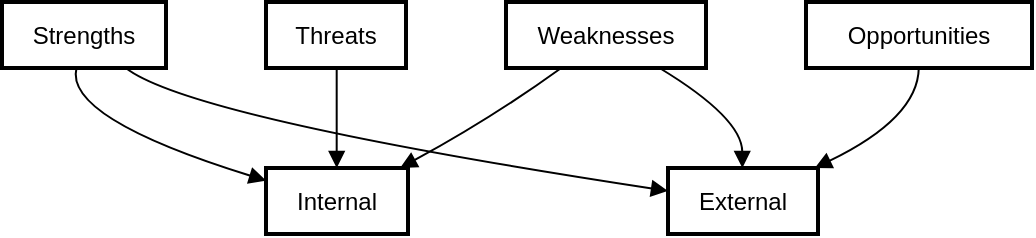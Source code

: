 <mxfile version="21.3.7" type="github">
  <diagram name="Page-1" id="qzC2SNtWhSyA_4ZzGiiV">
    <mxGraphModel>
      <root>
        <mxCell id="0" />
        <mxCell id="1" parent="0" />
        <mxCell id="2" value="Strengths" style="whiteSpace=wrap;strokeWidth=2;" vertex="1" parent="1">
          <mxGeometry width="82" height="33" as="geometry" />
        </mxCell>
        <mxCell id="3" value="Internal" style="whiteSpace=wrap;strokeWidth=2;" vertex="1" parent="1">
          <mxGeometry x="132" y="83" width="71" height="33" as="geometry" />
        </mxCell>
        <mxCell id="4" value="External" style="whiteSpace=wrap;strokeWidth=2;" vertex="1" parent="1">
          <mxGeometry x="333" y="83" width="75" height="33" as="geometry" />
        </mxCell>
        <mxCell id="5" value="Weaknesses" style="whiteSpace=wrap;strokeWidth=2;" vertex="1" parent="1">
          <mxGeometry x="252" width="100" height="33" as="geometry" />
        </mxCell>
        <mxCell id="6" value="Opportunities" style="whiteSpace=wrap;strokeWidth=2;" vertex="1" parent="1">
          <mxGeometry x="402" width="113" height="33" as="geometry" />
        </mxCell>
        <mxCell id="7" value="Threats" style="whiteSpace=wrap;strokeWidth=2;" vertex="1" parent="1">
          <mxGeometry x="132" width="70" height="33" as="geometry" />
        </mxCell>
        <mxCell id="8" value="" style="curved=1;startArrow=none;endArrow=block;exitX=0.453;exitY=1.012;entryX=-0.005;entryY=0.187;" edge="1" parent="1" source="2" target="3">
          <mxGeometry relative="1" as="geometry">
            <Array as="points">
              <mxPoint x="31" y="58" />
            </Array>
          </mxGeometry>
        </mxCell>
        <mxCell id="9" value="" style="curved=1;startArrow=none;endArrow=block;exitX=0.761;exitY=1.012;entryX=-0.003;entryY=0.347;" edge="1" parent="1" source="2" target="4">
          <mxGeometry relative="1" as="geometry">
            <Array as="points">
              <mxPoint x="94" y="58" />
            </Array>
          </mxGeometry>
        </mxCell>
        <mxCell id="10" value="" style="curved=1;startArrow=none;endArrow=block;exitX=0.271;exitY=1.012;entryX=0.934;entryY=0.012;" edge="1" parent="1" source="5" target="3">
          <mxGeometry relative="1" as="geometry">
            <Array as="points">
              <mxPoint x="245" y="58" />
            </Array>
          </mxGeometry>
        </mxCell>
        <mxCell id="11" value="" style="curved=1;startArrow=none;endArrow=block;exitX=0.774;exitY=1.012;entryX=0.496;entryY=0.012;" edge="1" parent="1" source="5" target="4">
          <mxGeometry relative="1" as="geometry">
            <Array as="points">
              <mxPoint x="370" y="58" />
            </Array>
          </mxGeometry>
        </mxCell>
        <mxCell id="12" value="" style="curved=1;startArrow=none;endArrow=block;exitX=0.499;exitY=1.012;entryX=0.967;entryY=0.012;" edge="1" parent="1" source="6" target="4">
          <mxGeometry relative="1" as="geometry">
            <Array as="points">
              <mxPoint x="458" y="58" />
            </Array>
          </mxGeometry>
        </mxCell>
        <mxCell id="13" value="" style="curved=1;startArrow=none;endArrow=block;exitX=0.505;exitY=1.012;entryX=0.498;entryY=0.012;" edge="1" parent="1" source="7" target="3">
          <mxGeometry relative="1" as="geometry">
            <Array as="points" />
          </mxGeometry>
        </mxCell>
      </root>
    </mxGraphModel>
  </diagram>
</mxfile>

